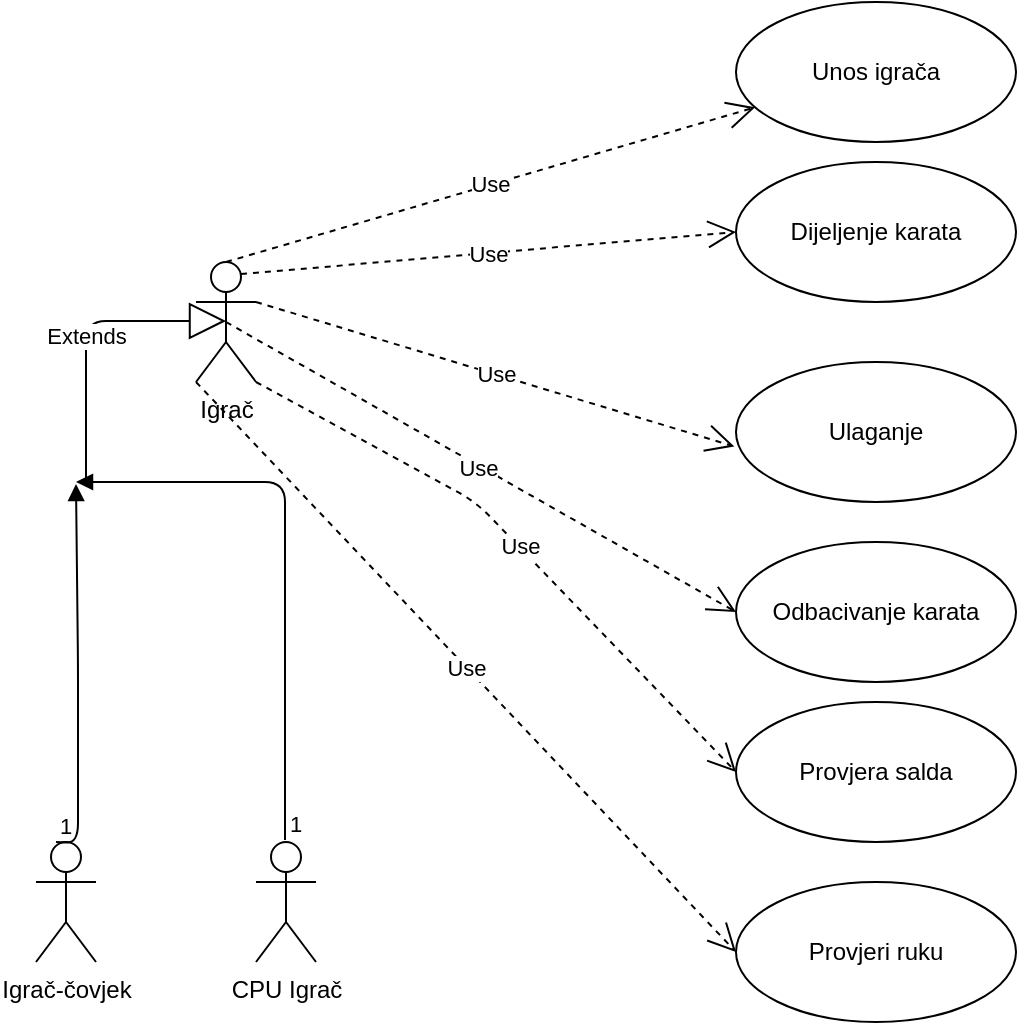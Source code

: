 <mxfile version="14.1.9" type="device" pages="3"><diagram id="1rjIhaceOna3B25xuHaN" name="slučajevi_korištenja"><mxGraphModel dx="1038" dy="491" grid="1" gridSize="10" guides="1" tooltips="1" connect="1" arrows="1" fold="1" page="1" pageScale="1" pageWidth="827" pageHeight="1169" math="0" shadow="0"><root><mxCell id="0"/><mxCell id="1" parent="0"/><mxCell id="VCCWpl08ZoLoeEY-YODA-1" value="Igrač&lt;br&gt;" style="shape=umlActor;verticalLabelPosition=bottom;verticalAlign=top;html=1;" parent="1" vertex="1"><mxGeometry x="100" y="140" width="30" height="60" as="geometry"/></mxCell><mxCell id="VCCWpl08ZoLoeEY-YODA-2" value="Dijeljenje karata" style="ellipse;whiteSpace=wrap;html=1;" parent="1" vertex="1"><mxGeometry x="370" y="90" width="140" height="70" as="geometry"/></mxCell><mxCell id="VCCWpl08ZoLoeEY-YODA-4" value="Igrač-čovjek" style="shape=umlActor;verticalLabelPosition=bottom;verticalAlign=top;html=1;" parent="1" vertex="1"><mxGeometry x="20" y="430" width="30" height="60" as="geometry"/></mxCell><mxCell id="VCCWpl08ZoLoeEY-YODA-5" value="CPU Igrač" style="shape=umlActor;verticalLabelPosition=bottom;verticalAlign=top;html=1;" parent="1" vertex="1"><mxGeometry x="130" y="430" width="30" height="60" as="geometry"/></mxCell><mxCell id="VCCWpl08ZoLoeEY-YODA-10" value="Ulaganje" style="ellipse;whiteSpace=wrap;html=1;" parent="1" vertex="1"><mxGeometry x="370" y="190" width="140" height="70" as="geometry"/></mxCell><mxCell id="VCCWpl08ZoLoeEY-YODA-11" value="Odbacivanje karata" style="ellipse;whiteSpace=wrap;html=1;" parent="1" vertex="1"><mxGeometry x="370" y="280" width="140" height="70" as="geometry"/></mxCell><mxCell id="VCCWpl08ZoLoeEY-YODA-13" value="Provjera salda" style="ellipse;whiteSpace=wrap;html=1;" parent="1" vertex="1"><mxGeometry x="370" y="360" width="140" height="70" as="geometry"/></mxCell><mxCell id="VCCWpl08ZoLoeEY-YODA-14" value="Provjeri ruku" style="ellipse;whiteSpace=wrap;html=1;" parent="1" vertex="1"><mxGeometry x="370" y="450" width="140" height="70" as="geometry"/></mxCell><mxCell id="VCCWpl08ZoLoeEY-YODA-17" value="Unos igrača" style="ellipse;whiteSpace=wrap;html=1;" parent="1" vertex="1"><mxGeometry x="370" y="10" width="140" height="70" as="geometry"/></mxCell><mxCell id="VCCWpl08ZoLoeEY-YODA-18" value="Use" style="endArrow=open;endSize=12;dashed=1;html=1;exitX=0.75;exitY=0.1;exitDx=0;exitDy=0;exitPerimeter=0;entryX=0;entryY=0.5;entryDx=0;entryDy=0;" parent="1" source="VCCWpl08ZoLoeEY-YODA-1" target="VCCWpl08ZoLoeEY-YODA-2" edge="1"><mxGeometry width="160" relative="1" as="geometry"><mxPoint x="280" y="170" as="sourcePoint"/><mxPoint x="280" y="180" as="targetPoint"/></mxGeometry></mxCell><mxCell id="VCCWpl08ZoLoeEY-YODA-22" value="Use" style="endArrow=open;endSize=12;dashed=1;html=1;entryX=-0.006;entryY=0.603;entryDx=0;entryDy=0;entryPerimeter=0;" parent="1" target="VCCWpl08ZoLoeEY-YODA-10" edge="1"><mxGeometry width="160" relative="1" as="geometry"><mxPoint x="130" y="160" as="sourcePoint"/><mxPoint x="290" y="160" as="targetPoint"/></mxGeometry></mxCell><mxCell id="VCCWpl08ZoLoeEY-YODA-23" value="Use" style="endArrow=open;endSize=12;dashed=1;html=1;entryX=0;entryY=0.5;entryDx=0;entryDy=0;exitX=0.5;exitY=0.5;exitDx=0;exitDy=0;exitPerimeter=0;" parent="1" source="VCCWpl08ZoLoeEY-YODA-1" target="VCCWpl08ZoLoeEY-YODA-11" edge="1"><mxGeometry x="-0.003" y="-1" width="160" relative="1" as="geometry"><mxPoint x="130.84" y="178.89" as="sourcePoint"/><mxPoint x="370.0" y="181.1" as="targetPoint"/><mxPoint as="offset"/></mxGeometry></mxCell><mxCell id="VCCWpl08ZoLoeEY-YODA-24" value="Use" style="endArrow=open;endSize=12;dashed=1;html=1;entryX=0;entryY=0.5;entryDx=0;entryDy=0;exitX=0;exitY=1;exitDx=0;exitDy=0;exitPerimeter=0;" parent="1" source="VCCWpl08ZoLoeEY-YODA-1" target="VCCWpl08ZoLoeEY-YODA-14" edge="1"><mxGeometry width="160" relative="1" as="geometry"><mxPoint x="130.84" y="197.79" as="sourcePoint"/><mxPoint x="370.0" y="200.0" as="targetPoint"/></mxGeometry></mxCell><mxCell id="VCCWpl08ZoLoeEY-YODA-25" value="Use" style="endArrow=open;endSize=12;dashed=1;html=1;entryX=0;entryY=0.5;entryDx=0;entryDy=0;exitX=1;exitY=1;exitDx=0;exitDy=0;exitPerimeter=0;" parent="1" source="VCCWpl08ZoLoeEY-YODA-1" target="VCCWpl08ZoLoeEY-YODA-13" edge="1"><mxGeometry width="160" relative="1" as="geometry"><mxPoint x="160" y="190" as="sourcePoint"/><mxPoint x="399.16" y="192.21" as="targetPoint"/><Array as="points"><mxPoint x="240" y="260"/></Array></mxGeometry></mxCell><mxCell id="VCCWpl08ZoLoeEY-YODA-30" value="Extends" style="endArrow=block;endSize=16;endFill=0;html=1;" parent="1" edge="1"><mxGeometry x="-0.03" width="160" relative="1" as="geometry"><mxPoint x="45" y="250" as="sourcePoint"/><mxPoint x="115" y="169.5" as="targetPoint"/><Array as="points"><mxPoint x="45" y="169.5"/></Array><mxPoint as="offset"/></mxGeometry></mxCell><mxCell id="VCCWpl08ZoLoeEY-YODA-36" value="&lt;br&gt;" style="endArrow=block;endFill=1;html=1;edgeStyle=orthogonalEdgeStyle;align=left;verticalAlign=top;" parent="1" edge="1"><mxGeometry x="-1" y="-61" relative="1" as="geometry"><mxPoint x="30" y="430" as="sourcePoint"/><mxPoint x="40" y="251" as="targetPoint"/><mxPoint x="-10" y="-1" as="offset"/></mxGeometry></mxCell><mxCell id="VCCWpl08ZoLoeEY-YODA-37" value="1" style="edgeLabel;resizable=0;html=1;align=left;verticalAlign=bottom;" parent="VCCWpl08ZoLoeEY-YODA-36" connectable="0" vertex="1"><mxGeometry x="-1" relative="1" as="geometry"/></mxCell><mxCell id="VCCWpl08ZoLoeEY-YODA-38" value="&lt;br&gt;" style="endArrow=block;endFill=1;html=1;edgeStyle=orthogonalEdgeStyle;align=left;verticalAlign=top;" parent="1" edge="1"><mxGeometry x="-1" y="-54" relative="1" as="geometry"><mxPoint x="144.5" y="429" as="sourcePoint"/><mxPoint x="40" y="250" as="targetPoint"/><mxPoint x="-18" y="41" as="offset"/><Array as="points"><mxPoint x="144.5" y="320"/><mxPoint x="144.5" y="320"/></Array></mxGeometry></mxCell><mxCell id="VCCWpl08ZoLoeEY-YODA-39" value="1" style="edgeLabel;resizable=0;html=1;align=left;verticalAlign=bottom;" parent="VCCWpl08ZoLoeEY-YODA-38" connectable="0" vertex="1"><mxGeometry x="-1" relative="1" as="geometry"/></mxCell><mxCell id="hV4m1HwPkZVESfd891AW-2" value="Use" style="endArrow=open;endSize=12;dashed=1;html=1;exitX=0.5;exitY=0;exitDx=0;exitDy=0;exitPerimeter=0;" parent="1" source="VCCWpl08ZoLoeEY-YODA-1" target="VCCWpl08ZoLoeEY-YODA-17" edge="1"><mxGeometry width="160" relative="1" as="geometry"><mxPoint x="160" y="100" as="sourcePoint"/><mxPoint x="320" y="100" as="targetPoint"/></mxGeometry></mxCell></root></mxGraphModel></diagram><diagram id="LjTDrCnEdMiGGxhTBYCO" name="aktivnosti"><mxGraphModel dx="1038" dy="491" grid="1" gridSize="10" guides="1" tooltips="1" connect="1" arrows="1" fold="1" page="1" pageScale="1" pageWidth="827" pageHeight="1169" math="0" shadow="0"><root><mxCell id="hqItZBQhkmO3epQSCkYm-0"/><mxCell id="hqItZBQhkmO3epQSCkYm-1" parent="hqItZBQhkmO3epQSCkYm-0"/><mxCell id="Nm_mN0WHKjPmF4f8Fg1x-3" value="" style="edgeStyle=orthogonalEdgeStyle;rounded=0;orthogonalLoop=1;jettySize=auto;html=1;entryX=0.5;entryY=0;entryDx=0;entryDy=0;" edge="1" parent="hqItZBQhkmO3epQSCkYm-1" source="_FjTvCVO-cuYSopI4_lp-0" target="_FjTvCVO-cuYSopI4_lp-2"><mxGeometry relative="1" as="geometry"><mxPoint x="285" y="110" as="targetPoint"/></mxGeometry></mxCell><mxCell id="_FjTvCVO-cuYSopI4_lp-0" value="" style="ellipse;html=1;shape=endState;fillColor=#000000;strokeColor=#ff0000;" parent="hqItZBQhkmO3epQSCkYm-1" vertex="1"><mxGeometry x="270" y="70" width="30" height="30" as="geometry"/></mxCell><mxCell id="_FjTvCVO-cuYSopI4_lp-2" value="Unos Igrača" style="rounded=1;whiteSpace=wrap;html=1;arcSize=40;fontColor=#000000;fillColor=#ffffc0;strokeColor=#ff0000;" parent="hqItZBQhkmO3epQSCkYm-1" vertex="1"><mxGeometry x="225" y="160" width="120" height="30" as="geometry"/></mxCell><mxCell id="ytQGKMkzTQpeD60cHfR6-0" value="Podjela karata" style="rounded=1;whiteSpace=wrap;html=1;arcSize=40;fontColor=#000000;fillColor=#ffffc0;strokeColor=#ff0000;" parent="hqItZBQhkmO3epQSCkYm-1" vertex="1"><mxGeometry x="225" y="330" width="120" height="40" as="geometry"/></mxCell><mxCell id="ef44YBJRDh0CwOHoiHKU-0" value="" style="ellipse;html=1;shape=endState;fillColor=#000000;strokeColor=#ff0000;" parent="hqItZBQhkmO3epQSCkYm-1" vertex="1"><mxGeometry x="270" y="1090" width="30" height="30" as="geometry"/></mxCell><mxCell id="NUQ_2A7YtPijD4ilQ01Y-1" value="" style="edgeStyle=orthogonalEdgeStyle;html=1;verticalAlign=bottom;endArrow=open;endSize=8;strokeColor=#ff0000;" parent="hqItZBQhkmO3epQSCkYm-1" source="ytQGKMkzTQpeD60cHfR6-0" edge="1"><mxGeometry relative="1" as="geometry"><mxPoint x="285" y="430" as="targetPoint"/><mxPoint x="277" y="400" as="sourcePoint"/></mxGeometry></mxCell><mxCell id="NUQ_2A7YtPijD4ilQ01Y-7" value="igrač/računalo&amp;nbsp;&lt;br&gt;odustaje" style="edgeStyle=orthogonalEdgeStyle;rounded=0;orthogonalLoop=1;jettySize=auto;html=1;exitX=1;exitY=0.5;exitDx=0;exitDy=0;entryX=1;entryY=0.5;entryDx=0;entryDy=0;" parent="hqItZBQhkmO3epQSCkYm-1" source="NUQ_2A7YtPijD4ilQ01Y-4" edge="1" target="Nm_mN0WHKjPmF4f8Fg1x-0"><mxGeometry relative="1" as="geometry"><mxPoint x="380" y="380" as="targetPoint"/><Array as="points"><mxPoint x="410" y="470"/><mxPoint x="410" y="255"/></Array></mxGeometry></mxCell><mxCell id="NUQ_2A7YtPijD4ilQ01Y-4" value="Ulaganje" style="rhombus;whiteSpace=wrap;html=1;fillColor=#ffffc0;strokeColor=#ff0000;" parent="hqItZBQhkmO3epQSCkYm-1" vertex="1"><mxGeometry x="220" y="430" width="130" height="80" as="geometry"/></mxCell><mxCell id="NUQ_2A7YtPijD4ilQ01Y-25" style="edgeStyle=orthogonalEdgeStyle;rounded=0;orthogonalLoop=1;jettySize=auto;html=1;exitX=0.5;exitY=1;exitDx=0;exitDy=0;entryX=0.5;entryY=0;entryDx=0;entryDy=0;" parent="hqItZBQhkmO3epQSCkYm-1" source="NUQ_2A7YtPijD4ilQ01Y-10" target="NUQ_2A7YtPijD4ilQ01Y-27" edge="1"><mxGeometry relative="1" as="geometry"><mxPoint x="285" y="650" as="targetPoint"/></mxGeometry></mxCell><mxCell id="NUQ_2A7YtPijD4ilQ01Y-10" value="Igranje ruke" style="rounded=1;whiteSpace=wrap;html=1;arcSize=40;fontColor=#000000;fillColor=#ffffc0;strokeColor=#ff0000;" parent="hqItZBQhkmO3epQSCkYm-1" vertex="1"><mxGeometry x="225" y="545" width="120" height="40" as="geometry"/></mxCell><mxCell id="NUQ_2A7YtPijD4ilQ01Y-31" value="zadrzati" style="edgeStyle=orthogonalEdgeStyle;rounded=0;orthogonalLoop=1;jettySize=auto;html=1;exitX=0.5;exitY=1;exitDx=0;exitDy=0;" parent="hqItZBQhkmO3epQSCkYm-1" source="NUQ_2A7YtPijD4ilQ01Y-27" edge="1"><mxGeometry relative="1" as="geometry"><mxPoint x="285" y="750" as="targetPoint"/></mxGeometry></mxCell><mxCell id="NUQ_2A7YtPijD4ilQ01Y-33" value="odbacujemo" style="edgeStyle=orthogonalEdgeStyle;rounded=0;orthogonalLoop=1;jettySize=auto;html=1;exitX=0;exitY=0.5;exitDx=0;exitDy=0;" parent="hqItZBQhkmO3epQSCkYm-1" source="NUQ_2A7YtPijD4ilQ01Y-27" target="NUQ_2A7YtPijD4ilQ01Y-34" edge="1"><mxGeometry relative="1" as="geometry"><mxPoint x="150" y="690" as="targetPoint"/><Array as="points"><mxPoint x="150" y="665"/><mxPoint x="150" y="665"/></Array></mxGeometry></mxCell><mxCell id="NUQ_2A7YtPijD4ilQ01Y-27" value="Provjera karata:&lt;br&gt;zadržati ili odbaciti karte" style="rhombus;whiteSpace=wrap;html=1;fillColor=#ffffc0;strokeColor=#ff0000;" parent="hqItZBQhkmO3epQSCkYm-1" vertex="1"><mxGeometry x="230" y="630" width="110" height="70" as="geometry"/></mxCell><mxCell id="NUQ_2A7YtPijD4ilQ01Y-38" style="edgeStyle=orthogonalEdgeStyle;rounded=0;orthogonalLoop=1;jettySize=auto;html=1;exitX=0.5;exitY=1;exitDx=0;exitDy=0;" parent="hqItZBQhkmO3epQSCkYm-1" source="NUQ_2A7YtPijD4ilQ01Y-32" edge="1"><mxGeometry relative="1" as="geometry"><mxPoint x="285" y="810" as="targetPoint"/></mxGeometry></mxCell><mxCell id="NUQ_2A7YtPijD4ilQ01Y-32" value="Igranje ruke" style="rounded=1;whiteSpace=wrap;html=1;arcSize=40;fontColor=#000000;fillColor=#ffffc0;strokeColor=#ff0000;" parent="hqItZBQhkmO3epQSCkYm-1" vertex="1"><mxGeometry x="225" y="750" width="120" height="40" as="geometry"/></mxCell><mxCell id="NUQ_2A7YtPijD4ilQ01Y-35" style="edgeStyle=orthogonalEdgeStyle;rounded=0;orthogonalLoop=1;jettySize=auto;html=1;exitX=0.5;exitY=1;exitDx=0;exitDy=0;" parent="hqItZBQhkmO3epQSCkYm-1" source="NUQ_2A7YtPijD4ilQ01Y-34" target="NUQ_2A7YtPijD4ilQ01Y-36" edge="1"><mxGeometry relative="1" as="geometry"><mxPoint x="150" y="740" as="targetPoint"/></mxGeometry></mxCell><mxCell id="NUQ_2A7YtPijD4ilQ01Y-34" value="Odabir koliko karata zelimo odbaciti" style="rounded=1;whiteSpace=wrap;html=1;arcSize=40;fontColor=#000000;fillColor=#ffffc0;strokeColor=#ff0000;" parent="hqItZBQhkmO3epQSCkYm-1" vertex="1"><mxGeometry x="50" y="680" width="120" height="40" as="geometry"/></mxCell><mxCell id="NUQ_2A7YtPijD4ilQ01Y-37" style="edgeStyle=orthogonalEdgeStyle;rounded=0;orthogonalLoop=1;jettySize=auto;html=1;" parent="hqItZBQhkmO3epQSCkYm-1" source="NUQ_2A7YtPijD4ilQ01Y-36" target="NUQ_2A7YtPijD4ilQ01Y-32" edge="1"><mxGeometry relative="1" as="geometry"/></mxCell><mxCell id="NUQ_2A7YtPijD4ilQ01Y-36" value="Zamjena odbačenih" style="rounded=1;whiteSpace=wrap;html=1;arcSize=40;fontColor=#000000;fillColor=#ffffc0;strokeColor=#ff0000;" parent="hqItZBQhkmO3epQSCkYm-1" vertex="1"><mxGeometry x="50" y="750" width="120" height="40" as="geometry"/></mxCell><mxCell id="NUQ_2A7YtPijD4ilQ01Y-47" style="edgeStyle=orthogonalEdgeStyle;rounded=0;orthogonalLoop=1;jettySize=auto;html=1;" parent="hqItZBQhkmO3epQSCkYm-1" source="NUQ_2A7YtPijD4ilQ01Y-40" edge="1"><mxGeometry relative="1" as="geometry"><mxPoint x="410" y="470" as="targetPoint"/><Array as="points"><mxPoint x="410" y="850"/></Array></mxGeometry></mxCell><mxCell id="NUQ_2A7YtPijD4ilQ01Y-40" value="Ulaganje" style="rhombus;whiteSpace=wrap;html=1;fillColor=#ffffc0;strokeColor=#ff0000;" parent="hqItZBQhkmO3epQSCkYm-1" vertex="1"><mxGeometry x="220" y="810" width="130" height="80" as="geometry"/></mxCell><mxCell id="NUQ_2A7YtPijD4ilQ01Y-48" style="edgeStyle=orthogonalEdgeStyle;rounded=0;orthogonalLoop=1;jettySize=auto;html=1;" parent="hqItZBQhkmO3epQSCkYm-1" source="NUQ_2A7YtPijD4ilQ01Y-44" target="NUQ_2A7YtPijD4ilQ01Y-49" edge="1"><mxGeometry relative="1" as="geometry"><mxPoint x="285" y="1000" as="targetPoint"/></mxGeometry></mxCell><mxCell id="NUQ_2A7YtPijD4ilQ01Y-44" value="Provjera:&lt;br&gt;Pobjeda ili poraz" style="rounded=1;whiteSpace=wrap;html=1;arcSize=40;fontColor=#000000;fillColor=#ffffc0;strokeColor=#ff0000;" parent="hqItZBQhkmO3epQSCkYm-1" vertex="1"><mxGeometry x="225" y="940" width="120" height="40" as="geometry"/></mxCell><mxCell id="NUQ_2A7YtPijD4ilQ01Y-50" value="igrac/racunalo&lt;br&gt;nema novaca" style="edgeStyle=orthogonalEdgeStyle;rounded=0;orthogonalLoop=1;jettySize=auto;html=1;exitX=0.5;exitY=1;exitDx=0;exitDy=0;entryX=0.5;entryY=0;entryDx=0;entryDy=0;" parent="hqItZBQhkmO3epQSCkYm-1" source="NUQ_2A7YtPijD4ilQ01Y-49" target="ef44YBJRDh0CwOHoiHKU-0" edge="1"><mxGeometry relative="1" as="geometry"/></mxCell><mxCell id="NUQ_2A7YtPijD4ilQ01Y-51" style="edgeStyle=orthogonalEdgeStyle;rounded=0;orthogonalLoop=1;jettySize=auto;html=1;exitX=1;exitY=0.5;exitDx=0;exitDy=0;entryX=1;entryY=0.5;entryDx=0;entryDy=0;" parent="hqItZBQhkmO3epQSCkYm-1" source="NUQ_2A7YtPijD4ilQ01Y-49" edge="1" target="Nm_mN0WHKjPmF4f8Fg1x-0"><mxGeometry relative="1" as="geometry"><mxPoint x="460" y="380" as="targetPoint"/><Array as="points"><mxPoint x="500" y="1020"/><mxPoint x="500" y="255"/></Array></mxGeometry></mxCell><mxCell id="NUQ_2A7YtPijD4ilQ01Y-49" value="Provjera salda" style="rounded=1;whiteSpace=wrap;html=1;arcSize=40;fontColor=#000000;fillColor=#ffffc0;strokeColor=#ff0000;" parent="hqItZBQhkmO3epQSCkYm-1" vertex="1"><mxGeometry x="225" y="1000" width="120" height="40" as="geometry"/></mxCell><mxCell id="Nm_mN0WHKjPmF4f8Fg1x-0" value="Odabir small/big blind" style="rounded=1;whiteSpace=wrap;html=1;arcSize=40;fontColor=#000000;fillColor=#ffffc0;strokeColor=#ff0000;" vertex="1" parent="hqItZBQhkmO3epQSCkYm-1"><mxGeometry x="225" y="240" width="120" height="30" as="geometry"/></mxCell><mxCell id="Nm_mN0WHKjPmF4f8Fg1x-4" value="" style="endArrow=classic;html=1;exitX=0.5;exitY=1;exitDx=0;exitDy=0;" edge="1" parent="hqItZBQhkmO3epQSCkYm-1" source="_FjTvCVO-cuYSopI4_lp-2" target="Nm_mN0WHKjPmF4f8Fg1x-0"><mxGeometry width="50" height="50" relative="1" as="geometry"><mxPoint x="390" y="310" as="sourcePoint"/><mxPoint x="440" y="260" as="targetPoint"/></mxGeometry></mxCell><mxCell id="Nm_mN0WHKjPmF4f8Fg1x-5" value="" style="endArrow=classic;html=1;exitX=0.5;exitY=1;exitDx=0;exitDy=0;entryX=0.5;entryY=0;entryDx=0;entryDy=0;" edge="1" parent="hqItZBQhkmO3epQSCkYm-1" source="Nm_mN0WHKjPmF4f8Fg1x-0" target="ytQGKMkzTQpeD60cHfR6-0"><mxGeometry width="50" height="50" relative="1" as="geometry"><mxPoint x="390" y="310" as="sourcePoint"/><mxPoint x="440" y="260" as="targetPoint"/></mxGeometry></mxCell><mxCell id="fqeEA_8EPNl8C0yTzVsf-0" value="" style="endArrow=classic;html=1;exitX=0.5;exitY=1;exitDx=0;exitDy=0;entryX=0.5;entryY=0;entryDx=0;entryDy=0;" edge="1" parent="hqItZBQhkmO3epQSCkYm-1" source="NUQ_2A7YtPijD4ilQ01Y-40" target="NUQ_2A7YtPijD4ilQ01Y-44"><mxGeometry width="50" height="50" relative="1" as="geometry"><mxPoint x="390" y="910" as="sourcePoint"/><mxPoint x="440" y="860" as="targetPoint"/></mxGeometry></mxCell><mxCell id="fqeEA_8EPNl8C0yTzVsf-1" value="" style="endArrow=classic;html=1;exitX=0.5;exitY=1;exitDx=0;exitDy=0;entryX=0.5;entryY=0;entryDx=0;entryDy=0;" edge="1" parent="hqItZBQhkmO3epQSCkYm-1" source="NUQ_2A7YtPijD4ilQ01Y-4" target="NUQ_2A7YtPijD4ilQ01Y-10"><mxGeometry width="50" height="50" relative="1" as="geometry"><mxPoint x="390" y="650" as="sourcePoint"/><mxPoint x="440" y="600" as="targetPoint"/></mxGeometry></mxCell></root></mxGraphModel></diagram><diagram id="zwVC7BdPoDrYvoIgHKmU" name="aktivnost_ulaganje"><mxGraphModel dx="1038" dy="491" grid="1" gridSize="10" guides="1" tooltips="1" connect="1" arrows="1" fold="1" page="1" pageScale="1" pageWidth="850" pageHeight="1100" math="0" shadow="0"><root><mxCell id="yIfeX7Z5n-srMeVrp4pw-0"/><mxCell id="yIfeX7Z5n-srMeVrp4pw-1" parent="yIfeX7Z5n-srMeVrp4pw-0"/><mxCell id="8dDgzbNJh3Tq3vuD8rgS-0" value="" style="ellipse;html=1;shape=startState;fillColor=#000000;strokeColor=#ff0000;" vertex="1" parent="yIfeX7Z5n-srMeVrp4pw-1"><mxGeometry x="410" y="10" width="30" height="30" as="geometry"/></mxCell><mxCell id="8dDgzbNJh3Tq3vuD8rgS-1" value="" style="edgeStyle=orthogonalEdgeStyle;html=1;verticalAlign=bottom;endArrow=open;endSize=8;strokeColor=#ff0000;entryX=0.5;entryY=0;entryDx=0;entryDy=0;" edge="1" source="8dDgzbNJh3Tq3vuD8rgS-0" parent="yIfeX7Z5n-srMeVrp4pw-1" target="eK2Q9sZ11r-tvgZxVaJm-61"><mxGeometry relative="1" as="geometry"><mxPoint x="425" y="130" as="targetPoint"/></mxGeometry></mxCell><mxCell id="eK2Q9sZ11r-tvgZxVaJm-69" style="edgeStyle=orthogonalEdgeStyle;rounded=0;orthogonalLoop=1;jettySize=auto;html=1;exitX=0.5;exitY=1;exitDx=0;exitDy=0;entryX=0.5;entryY=0;entryDx=0;entryDy=0;entryPerimeter=0;" edge="1" parent="yIfeX7Z5n-srMeVrp4pw-1" source="eK2Q9sZ11r-tvgZxVaJm-54" target="eK2Q9sZ11r-tvgZxVaJm-97"><mxGeometry relative="1" as="geometry"><mxPoint x="560" y="390" as="targetPoint"/></mxGeometry></mxCell><mxCell id="eK2Q9sZ11r-tvgZxVaJm-54" value="Odluka računala" style="rounded=1;whiteSpace=wrap;html=1;arcSize=40;fontColor=#000000;fillColor=#ffffc0;strokeColor=#ff0000;" vertex="1" parent="yIfeX7Z5n-srMeVrp4pw-1"><mxGeometry x="500" y="260" width="120" height="40" as="geometry"/></mxCell><mxCell id="eK2Q9sZ11r-tvgZxVaJm-59" value="Odluka igrača" style="rounded=1;whiteSpace=wrap;html=1;arcSize=40;fontColor=#000000;fillColor=#ffffc0;strokeColor=#ff0000;" vertex="1" parent="yIfeX7Z5n-srMeVrp4pw-1"><mxGeometry x="200" y="260" width="120" height="40" as="geometry"/></mxCell><mxCell id="eK2Q9sZ11r-tvgZxVaJm-61" value="Odabir tko je prvi na redu" style="rhombus;whiteSpace=wrap;html=1;fillColor=#ffffc0;strokeColor=#ff0000;" vertex="1" parent="yIfeX7Z5n-srMeVrp4pw-1"><mxGeometry x="338" y="90" width="175" height="70" as="geometry"/></mxCell><mxCell id="eK2Q9sZ11r-tvgZxVaJm-62" value="Računalo" style="edgeStyle=orthogonalEdgeStyle;html=1;align=left;verticalAlign=bottom;endArrow=open;endSize=8;strokeColor=#ff0000;entryX=0.5;entryY=0;entryDx=0;entryDy=0;" edge="1" source="eK2Q9sZ11r-tvgZxVaJm-61" parent="yIfeX7Z5n-srMeVrp4pw-1" target="eK2Q9sZ11r-tvgZxVaJm-54"><mxGeometry x="-1" relative="1" as="geometry"><mxPoint x="560" y="170" as="targetPoint"/><Array as="points"><mxPoint x="560" y="125"/></Array></mxGeometry></mxCell><mxCell id="eK2Q9sZ11r-tvgZxVaJm-63" value="Igrač" style="edgeStyle=orthogonalEdgeStyle;html=1;align=center;verticalAlign=bottom;endArrow=open;endSize=8;strokeColor=#ff0000;entryX=0.5;entryY=0;entryDx=0;entryDy=0;labelPosition=center;verticalLabelPosition=top;exitX=0;exitY=0.5;exitDx=0;exitDy=0;" edge="1" source="eK2Q9sZ11r-tvgZxVaJm-61" parent="yIfeX7Z5n-srMeVrp4pw-1" target="eK2Q9sZ11r-tvgZxVaJm-59"><mxGeometry x="-0.861" relative="1" as="geometry"><mxPoint x="420" y="250" as="targetPoint"/><Array as="points"><mxPoint x="260" y="125"/></Array><mxPoint as="offset"/></mxGeometry></mxCell><mxCell id="eK2Q9sZ11r-tvgZxVaJm-65" value="" style="strokeWidth=2;html=1;shape=mxgraph.flowchart.decision;whiteSpace=wrap;" vertex="1" parent="yIfeX7Z5n-srMeVrp4pw-1"><mxGeometry x="242.5" y="390" width="35" height="30" as="geometry"/></mxCell><mxCell id="eK2Q9sZ11r-tvgZxVaJm-67" value="" style="endArrow=classic;html=1;exitX=0.5;exitY=1;exitDx=0;exitDy=0;" edge="1" parent="yIfeX7Z5n-srMeVrp4pw-1" source="eK2Q9sZ11r-tvgZxVaJm-59" target="eK2Q9sZ11r-tvgZxVaJm-65"><mxGeometry width="50" height="50" relative="1" as="geometry"><mxPoint x="500" y="380" as="sourcePoint"/><mxPoint x="550" y="330" as="targetPoint"/></mxGeometry></mxCell><mxCell id="eK2Q9sZ11r-tvgZxVaJm-70" value="" style="endArrow=classic;html=1;exitX=1;exitY=0.5;exitDx=0;exitDy=0;exitPerimeter=0;entryX=1;entryY=0;entryDx=0;entryDy=0;entryPerimeter=0;" edge="1" parent="yIfeX7Z5n-srMeVrp4pw-1" source="eK2Q9sZ11r-tvgZxVaJm-65" target="eK2Q9sZ11r-tvgZxVaJm-92"><mxGeometry relative="1" as="geometry"><mxPoint x="260" y="490" as="sourcePoint"/><mxPoint x="320" y="560" as="targetPoint"/><Array as="points"><mxPoint x="320" y="405"/><mxPoint x="320" y="460"/><mxPoint x="320" y="520"/><mxPoint x="284" y="520"/></Array></mxGeometry></mxCell><mxCell id="eK2Q9sZ11r-tvgZxVaJm-71" value="Prati" style="edgeLabel;resizable=0;html=1;align=center;verticalAlign=middle;" connectable="0" vertex="1" parent="eK2Q9sZ11r-tvgZxVaJm-70"><mxGeometry relative="1" as="geometry"><mxPoint x="0.01" y="-4.5" as="offset"/></mxGeometry></mxCell><mxCell id="eK2Q9sZ11r-tvgZxVaJm-72" value="" style="endArrow=classic;html=1;exitX=0;exitY=0.5;exitDx=0;exitDy=0;exitPerimeter=0;entryX=0;entryY=0;entryDx=0;entryDy=0;entryPerimeter=0;" edge="1" parent="yIfeX7Z5n-srMeVrp4pw-1" source="eK2Q9sZ11r-tvgZxVaJm-65" target="eK2Q9sZ11r-tvgZxVaJm-92"><mxGeometry relative="1" as="geometry"><mxPoint x="480" y="350" as="sourcePoint"/><mxPoint x="240" y="530" as="targetPoint"/><Array as="points"><mxPoint x="200" y="405"/><mxPoint x="200" y="470"/><mxPoint x="200" y="520"/><mxPoint x="220" y="520"/><mxPoint x="236" y="520"/></Array></mxGeometry></mxCell><mxCell id="eK2Q9sZ11r-tvgZxVaJm-73" value="Podiže" style="edgeLabel;resizable=0;html=1;align=center;verticalAlign=middle;" connectable="0" vertex="1" parent="eK2Q9sZ11r-tvgZxVaJm-72"><mxGeometry relative="1" as="geometry"><mxPoint y="-4.5" as="offset"/></mxGeometry></mxCell><mxCell id="eK2Q9sZ11r-tvgZxVaJm-74" value="" style="endArrow=classic;html=1;exitX=0.5;exitY=1;exitDx=0;exitDy=0;exitPerimeter=0;entryX=0.5;entryY=0;entryDx=0;entryDy=0;entryPerimeter=0;" edge="1" parent="yIfeX7Z5n-srMeVrp4pw-1" source="eK2Q9sZ11r-tvgZxVaJm-65" target="eK2Q9sZ11r-tvgZxVaJm-92"><mxGeometry relative="1" as="geometry"><mxPoint x="480" y="350" as="sourcePoint"/><mxPoint x="260" y="520" as="targetPoint"/></mxGeometry></mxCell><mxCell id="eK2Q9sZ11r-tvgZxVaJm-75" value="Check" style="edgeLabel;resizable=0;html=1;align=center;verticalAlign=middle;" connectable="0" vertex="1" parent="eK2Q9sZ11r-tvgZxVaJm-74"><mxGeometry relative="1" as="geometry"><mxPoint y="-15" as="offset"/></mxGeometry></mxCell><mxCell id="eK2Q9sZ11r-tvgZxVaJm-85" value="" style="endArrow=classic;html=1;entryX=0.5;entryY=0;entryDx=0;entryDy=0;exitX=1;exitY=0.5;exitDx=0;exitDy=0;exitPerimeter=0;" edge="1" parent="yIfeX7Z5n-srMeVrp4pw-1" source="eK2Q9sZ11r-tvgZxVaJm-65" target="eK2Q9sZ11r-tvgZxVaJm-90"><mxGeometry relative="1" as="geometry"><mxPoint x="340" y="405" as="sourcePoint"/><mxPoint x="380" y="520" as="targetPoint"/><Array as="points"><mxPoint x="380" y="405"/></Array></mxGeometry></mxCell><mxCell id="eK2Q9sZ11r-tvgZxVaJm-86" value="Odustaje" style="edgeLabel;resizable=0;html=1;align=center;verticalAlign=middle;" connectable="0" vertex="1" parent="eK2Q9sZ11r-tvgZxVaJm-85"><mxGeometry relative="1" as="geometry"><mxPoint y="68.5" as="offset"/></mxGeometry></mxCell><mxCell id="eK2Q9sZ11r-tvgZxVaJm-90" value="" style="ellipse;html=1;shape=endState;fillColor=#000000;strokeColor=#ff0000;" vertex="1" parent="yIfeX7Z5n-srMeVrp4pw-1"><mxGeometry x="370" y="520" width="20" height="20" as="geometry"/></mxCell><mxCell id="eK2Q9sZ11r-tvgZxVaJm-108" style="edgeStyle=orthogonalEdgeStyle;rounded=0;orthogonalLoop=1;jettySize=auto;html=1;exitX=0.5;exitY=1;exitDx=0;exitDy=0;exitPerimeter=0;entryX=0.5;entryY=0;entryDx=0;entryDy=0;" edge="1" parent="yIfeX7Z5n-srMeVrp4pw-1" source="eK2Q9sZ11r-tvgZxVaJm-92" target="eK2Q9sZ11r-tvgZxVaJm-93"><mxGeometry relative="1" as="geometry"/></mxCell><mxCell id="eK2Q9sZ11r-tvgZxVaJm-92" value="" style="strokeWidth=2;html=1;shape=mxgraph.flowchart.merge_or_storage;whiteSpace=wrap;" vertex="1" parent="yIfeX7Z5n-srMeVrp4pw-1"><mxGeometry x="235.63" y="570" width="48.75" height="30" as="geometry"/></mxCell><mxCell id="eK2Q9sZ11r-tvgZxVaJm-93" value="Odluka računala" style="rounded=1;whiteSpace=wrap;html=1;arcSize=40;fontColor=#000000;fillColor=#ffffc0;strokeColor=#ff0000;" vertex="1" parent="yIfeX7Z5n-srMeVrp4pw-1"><mxGeometry x="200.01" y="640" width="120" height="40" as="geometry"/></mxCell><mxCell id="eK2Q9sZ11r-tvgZxVaJm-94" value="" style="edgeStyle=orthogonalEdgeStyle;html=1;verticalAlign=bottom;endArrow=open;endSize=8;strokeColor=#ff0000;entryX=0.5;entryY=0;entryDx=0;entryDy=0;entryPerimeter=0;" edge="1" source="eK2Q9sZ11r-tvgZxVaJm-93" parent="yIfeX7Z5n-srMeVrp4pw-1" target="eK2Q9sZ11r-tvgZxVaJm-110"><mxGeometry relative="1" as="geometry"><mxPoint x="260" y="740" as="targetPoint"/></mxGeometry></mxCell><mxCell id="eK2Q9sZ11r-tvgZxVaJm-95" value="Odluka igrača" style="rounded=1;whiteSpace=wrap;html=1;arcSize=40;fontColor=#000000;fillColor=#ffffc0;strokeColor=#ff0000;" vertex="1" parent="yIfeX7Z5n-srMeVrp4pw-1"><mxGeometry x="500.01" y="640" width="120" height="40" as="geometry"/></mxCell><mxCell id="eK2Q9sZ11r-tvgZxVaJm-96" value="" style="edgeStyle=orthogonalEdgeStyle;html=1;verticalAlign=bottom;endArrow=open;endSize=8;strokeColor=#ff0000;entryX=0.5;entryY=0;entryDx=0;entryDy=0;entryPerimeter=0;" edge="1" parent="yIfeX7Z5n-srMeVrp4pw-1" source="eK2Q9sZ11r-tvgZxVaJm-95" target="eK2Q9sZ11r-tvgZxVaJm-126"><mxGeometry relative="1" as="geometry"><mxPoint x="560" y="740" as="targetPoint"/></mxGeometry></mxCell><mxCell id="eK2Q9sZ11r-tvgZxVaJm-97" value="" style="strokeWidth=2;html=1;shape=mxgraph.flowchart.decision;whiteSpace=wrap;" vertex="1" parent="yIfeX7Z5n-srMeVrp4pw-1"><mxGeometry x="542.5" y="390" width="35" height="30" as="geometry"/></mxCell><mxCell id="eK2Q9sZ11r-tvgZxVaJm-98" value="" style="endArrow=classic;html=1;exitX=1;exitY=0.5;exitDx=0;exitDy=0;exitPerimeter=0;entryX=1;entryY=0;entryDx=0;entryDy=0;entryPerimeter=0;" edge="1" parent="yIfeX7Z5n-srMeVrp4pw-1" source="eK2Q9sZ11r-tvgZxVaJm-97" target="eK2Q9sZ11r-tvgZxVaJm-107"><mxGeometry relative="1" as="geometry"><mxPoint x="560" y="490" as="sourcePoint"/><mxPoint x="620" y="560" as="targetPoint"/><Array as="points"><mxPoint x="620" y="405"/><mxPoint x="620" y="460"/><mxPoint x="620" y="520"/><mxPoint x="584" y="520"/></Array></mxGeometry></mxCell><mxCell id="eK2Q9sZ11r-tvgZxVaJm-99" value="Prati" style="edgeLabel;resizable=0;html=1;align=center;verticalAlign=middle;" connectable="0" vertex="1" parent="eK2Q9sZ11r-tvgZxVaJm-98"><mxGeometry relative="1" as="geometry"><mxPoint y="-4.5" as="offset"/></mxGeometry></mxCell><mxCell id="eK2Q9sZ11r-tvgZxVaJm-100" value="" style="endArrow=classic;html=1;exitX=0;exitY=0.5;exitDx=0;exitDy=0;exitPerimeter=0;entryX=0;entryY=0;entryDx=0;entryDy=0;entryPerimeter=0;" edge="1" parent="yIfeX7Z5n-srMeVrp4pw-1" source="eK2Q9sZ11r-tvgZxVaJm-97" target="eK2Q9sZ11r-tvgZxVaJm-107"><mxGeometry relative="1" as="geometry"><mxPoint x="780" y="350" as="sourcePoint"/><mxPoint x="540" y="530" as="targetPoint"/><Array as="points"><mxPoint x="500" y="405"/><mxPoint x="500" y="470"/><mxPoint x="500" y="520"/><mxPoint x="520" y="520"/><mxPoint x="536" y="520"/></Array></mxGeometry></mxCell><mxCell id="eK2Q9sZ11r-tvgZxVaJm-101" value="Podiže" style="edgeLabel;resizable=0;html=1;align=center;verticalAlign=middle;" connectable="0" vertex="1" parent="eK2Q9sZ11r-tvgZxVaJm-100"><mxGeometry relative="1" as="geometry"><mxPoint y="-4.5" as="offset"/></mxGeometry></mxCell><mxCell id="eK2Q9sZ11r-tvgZxVaJm-102" value="" style="endArrow=classic;html=1;exitX=0.5;exitY=1;exitDx=0;exitDy=0;exitPerimeter=0;entryX=0.5;entryY=0;entryDx=0;entryDy=0;entryPerimeter=0;" edge="1" parent="yIfeX7Z5n-srMeVrp4pw-1" source="eK2Q9sZ11r-tvgZxVaJm-97" target="eK2Q9sZ11r-tvgZxVaJm-107"><mxGeometry relative="1" as="geometry"><mxPoint x="780" y="350" as="sourcePoint"/><mxPoint x="560" y="520" as="targetPoint"/></mxGeometry></mxCell><mxCell id="eK2Q9sZ11r-tvgZxVaJm-103" value="Check" style="edgeLabel;resizable=0;html=1;align=center;verticalAlign=middle;" connectable="0" vertex="1" parent="eK2Q9sZ11r-tvgZxVaJm-102"><mxGeometry relative="1" as="geometry"><mxPoint y="-15" as="offset"/></mxGeometry></mxCell><mxCell id="eK2Q9sZ11r-tvgZxVaJm-104" value="" style="endArrow=classic;html=1;entryX=0.5;entryY=0;entryDx=0;entryDy=0;exitX=1;exitY=0.5;exitDx=0;exitDy=0;exitPerimeter=0;" edge="1" parent="yIfeX7Z5n-srMeVrp4pw-1" source="eK2Q9sZ11r-tvgZxVaJm-97" target="eK2Q9sZ11r-tvgZxVaJm-106"><mxGeometry relative="1" as="geometry"><mxPoint x="640" y="405" as="sourcePoint"/><mxPoint x="680" y="520" as="targetPoint"/><Array as="points"><mxPoint x="680" y="405"/></Array></mxGeometry></mxCell><mxCell id="eK2Q9sZ11r-tvgZxVaJm-105" value="Odustaje" style="edgeLabel;resizable=0;html=1;align=center;verticalAlign=middle;" connectable="0" vertex="1" parent="eK2Q9sZ11r-tvgZxVaJm-104"><mxGeometry relative="1" as="geometry"><mxPoint y="68.5" as="offset"/></mxGeometry></mxCell><mxCell id="eK2Q9sZ11r-tvgZxVaJm-106" value="" style="ellipse;html=1;shape=endState;fillColor=#000000;strokeColor=#ff0000;" vertex="1" parent="yIfeX7Z5n-srMeVrp4pw-1"><mxGeometry x="670" y="520" width="20" height="20" as="geometry"/></mxCell><mxCell id="eK2Q9sZ11r-tvgZxVaJm-109" style="edgeStyle=orthogonalEdgeStyle;rounded=0;orthogonalLoop=1;jettySize=auto;html=1;exitX=0.5;exitY=1;exitDx=0;exitDy=0;exitPerimeter=0;entryX=0.5;entryY=0;entryDx=0;entryDy=0;" edge="1" parent="yIfeX7Z5n-srMeVrp4pw-1" source="eK2Q9sZ11r-tvgZxVaJm-107" target="eK2Q9sZ11r-tvgZxVaJm-95"><mxGeometry relative="1" as="geometry"/></mxCell><mxCell id="eK2Q9sZ11r-tvgZxVaJm-107" value="" style="strokeWidth=2;html=1;shape=mxgraph.flowchart.merge_or_storage;whiteSpace=wrap;" vertex="1" parent="yIfeX7Z5n-srMeVrp4pw-1"><mxGeometry x="535.63" y="570" width="48.75" height="30" as="geometry"/></mxCell><mxCell id="eK2Q9sZ11r-tvgZxVaJm-110" value="" style="strokeWidth=2;html=1;shape=mxgraph.flowchart.decision;whiteSpace=wrap;" vertex="1" parent="yIfeX7Z5n-srMeVrp4pw-1"><mxGeometry x="242.5" y="740" width="35" height="30" as="geometry"/></mxCell><mxCell id="eK2Q9sZ11r-tvgZxVaJm-113" value="" style="endArrow=classic;html=1;exitX=0;exitY=0.5;exitDx=0;exitDy=0;exitPerimeter=0;entryX=0;entryY=0.5;entryDx=0;entryDy=0;" edge="1" parent="yIfeX7Z5n-srMeVrp4pw-1" source="eK2Q9sZ11r-tvgZxVaJm-110" target="eK2Q9sZ11r-tvgZxVaJm-59"><mxGeometry relative="1" as="geometry"><mxPoint x="480.01" y="700" as="sourcePoint"/><mxPoint x="235.64" y="920" as="targetPoint"/><Array as="points"><mxPoint x="200.01" y="755"/><mxPoint x="120" y="755"/><mxPoint x="120" y="520"/><mxPoint x="120" y="400"/><mxPoint x="120" y="280"/></Array></mxGeometry></mxCell><mxCell id="eK2Q9sZ11r-tvgZxVaJm-114" value="Podiže" style="edgeLabel;resizable=0;html=1;align=center;verticalAlign=middle;" connectable="0" vertex="1" parent="eK2Q9sZ11r-tvgZxVaJm-113"><mxGeometry relative="1" as="geometry"><mxPoint x="60" y="216.49" as="offset"/></mxGeometry></mxCell><mxCell id="eK2Q9sZ11r-tvgZxVaJm-117" value="" style="endArrow=classic;html=1;entryX=0.5;entryY=0;entryDx=0;entryDy=0;exitX=1;exitY=0.5;exitDx=0;exitDy=0;exitPerimeter=0;" edge="1" parent="yIfeX7Z5n-srMeVrp4pw-1" source="eK2Q9sZ11r-tvgZxVaJm-110" target="eK2Q9sZ11r-tvgZxVaJm-119"><mxGeometry relative="1" as="geometry"><mxPoint x="340.01" y="755" as="sourcePoint"/><mxPoint x="380.01" y="870" as="targetPoint"/><Array as="points"><mxPoint x="310" y="755"/><mxPoint x="310" y="830"/></Array></mxGeometry></mxCell><mxCell id="eK2Q9sZ11r-tvgZxVaJm-118" value="Odustaje" style="edgeLabel;resizable=0;html=1;align=center;verticalAlign=middle;" connectable="0" vertex="1" parent="eK2Q9sZ11r-tvgZxVaJm-117"><mxGeometry relative="1" as="geometry"><mxPoint x="0.01" y="23.5" as="offset"/></mxGeometry></mxCell><mxCell id="eK2Q9sZ11r-tvgZxVaJm-119" value="" style="ellipse;html=1;shape=endState;fillColor=#000000;strokeColor=#ff0000;" vertex="1" parent="yIfeX7Z5n-srMeVrp4pw-1"><mxGeometry x="300.01" y="870" width="20" height="20" as="geometry"/></mxCell><mxCell id="eK2Q9sZ11r-tvgZxVaJm-121" value="" style="endArrow=classic;html=1;exitX=0.5;exitY=1;exitDx=0;exitDy=0;exitPerimeter=0;entryX=0.5;entryY=0;entryDx=0;entryDy=0;" edge="1" parent="yIfeX7Z5n-srMeVrp4pw-1" source="eK2Q9sZ11r-tvgZxVaJm-110" target="eK2Q9sZ11r-tvgZxVaJm-123"><mxGeometry relative="1" as="geometry"><mxPoint x="480" y="790" as="sourcePoint"/><mxPoint x="260" y="870" as="targetPoint"/></mxGeometry></mxCell><mxCell id="eK2Q9sZ11r-tvgZxVaJm-122" value="Prati" style="edgeLabel;resizable=0;html=1;align=center;verticalAlign=middle;" connectable="0" vertex="1" parent="eK2Q9sZ11r-tvgZxVaJm-121"><mxGeometry relative="1" as="geometry"/></mxCell><mxCell id="eK2Q9sZ11r-tvgZxVaJm-123" value="" style="ellipse;html=1;shape=endState;fillColor=#000000;strokeColor=#ff0000;" vertex="1" parent="yIfeX7Z5n-srMeVrp4pw-1"><mxGeometry x="250.01" y="870" width="20" height="20" as="geometry"/></mxCell><mxCell id="eK2Q9sZ11r-tvgZxVaJm-126" value="" style="strokeWidth=2;html=1;shape=mxgraph.flowchart.decision;whiteSpace=wrap;" vertex="1" parent="yIfeX7Z5n-srMeVrp4pw-1"><mxGeometry x="542.5" y="740" width="35" height="30" as="geometry"/></mxCell><mxCell id="eK2Q9sZ11r-tvgZxVaJm-128" value="" style="endArrow=classic;html=1;entryX=0.5;entryY=0;entryDx=0;entryDy=0;exitX=1;exitY=0.5;exitDx=0;exitDy=0;exitPerimeter=0;" edge="1" parent="yIfeX7Z5n-srMeVrp4pw-1" source="eK2Q9sZ11r-tvgZxVaJm-126" target="eK2Q9sZ11r-tvgZxVaJm-130"><mxGeometry relative="1" as="geometry"><mxPoint x="640" y="755" as="sourcePoint"/><mxPoint x="680" y="870" as="targetPoint"/><Array as="points"><mxPoint x="600" y="755"/><mxPoint x="600" y="810"/></Array></mxGeometry></mxCell><mxCell id="eK2Q9sZ11r-tvgZxVaJm-129" value="Odustaje" style="edgeLabel;resizable=0;html=1;align=center;verticalAlign=middle;" connectable="0" vertex="1" parent="eK2Q9sZ11r-tvgZxVaJm-128"><mxGeometry relative="1" as="geometry"><mxPoint y="18.5" as="offset"/></mxGeometry></mxCell><mxCell id="eK2Q9sZ11r-tvgZxVaJm-130" value="" style="ellipse;html=1;shape=endState;fillColor=#000000;strokeColor=#ff0000;" vertex="1" parent="yIfeX7Z5n-srMeVrp4pw-1"><mxGeometry x="590" y="870" width="20" height="20" as="geometry"/></mxCell><mxCell id="eK2Q9sZ11r-tvgZxVaJm-131" value="" style="endArrow=classic;html=1;exitX=0.5;exitY=1;exitDx=0;exitDy=0;exitPerimeter=0;entryX=0.5;entryY=0;entryDx=0;entryDy=0;" edge="1" parent="yIfeX7Z5n-srMeVrp4pw-1" source="eK2Q9sZ11r-tvgZxVaJm-126" target="eK2Q9sZ11r-tvgZxVaJm-133"><mxGeometry relative="1" as="geometry"><mxPoint x="779.99" y="790" as="sourcePoint"/><mxPoint x="559.99" y="870" as="targetPoint"/></mxGeometry></mxCell><mxCell id="eK2Q9sZ11r-tvgZxVaJm-132" value="Prati" style="edgeLabel;resizable=0;html=1;align=center;verticalAlign=middle;" connectable="0" vertex="1" parent="eK2Q9sZ11r-tvgZxVaJm-131"><mxGeometry relative="1" as="geometry"/></mxCell><mxCell id="eK2Q9sZ11r-tvgZxVaJm-133" value="" style="ellipse;html=1;shape=endState;fillColor=#000000;strokeColor=#ff0000;" vertex="1" parent="yIfeX7Z5n-srMeVrp4pw-1"><mxGeometry x="550" y="870" width="20" height="20" as="geometry"/></mxCell><mxCell id="eK2Q9sZ11r-tvgZxVaJm-134" value="" style="endArrow=classic;html=1;exitX=1;exitY=0.5;exitDx=0;exitDy=0;exitPerimeter=0;entryX=1;entryY=0.5;entryDx=0;entryDy=0;" edge="1" parent="yIfeX7Z5n-srMeVrp4pw-1" source="eK2Q9sZ11r-tvgZxVaJm-126" target="eK2Q9sZ11r-tvgZxVaJm-54"><mxGeometry relative="1" as="geometry"><mxPoint x="630" y="760" as="sourcePoint"/><mxPoint x="730" y="760" as="targetPoint"/><Array as="points"><mxPoint x="720" y="755"/><mxPoint x="720" y="560"/><mxPoint x="720" y="280"/></Array></mxGeometry></mxCell><mxCell id="eK2Q9sZ11r-tvgZxVaJm-135" value="Podiže" style="edgeLabel;resizable=0;html=1;align=center;verticalAlign=middle;" connectable="0" vertex="1" parent="eK2Q9sZ11r-tvgZxVaJm-134"><mxGeometry relative="1" as="geometry"><mxPoint x="-80" y="216.5" as="offset"/></mxGeometry></mxCell></root></mxGraphModel></diagram></mxfile>
